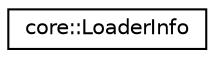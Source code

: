 digraph "Graphical Class Hierarchy"
{
 // LATEX_PDF_SIZE
  edge [fontname="Helvetica",fontsize="10",labelfontname="Helvetica",labelfontsize="10"];
  node [fontname="Helvetica",fontsize="10",shape=record];
  rankdir="LR";
  Node0 [label="core::LoaderInfo",height=0.2,width=0.4,color="black", fillcolor="white", style="filled",URL="$d1/dad/structcore_1_1LoaderInfo.html",tooltip=" "];
}
